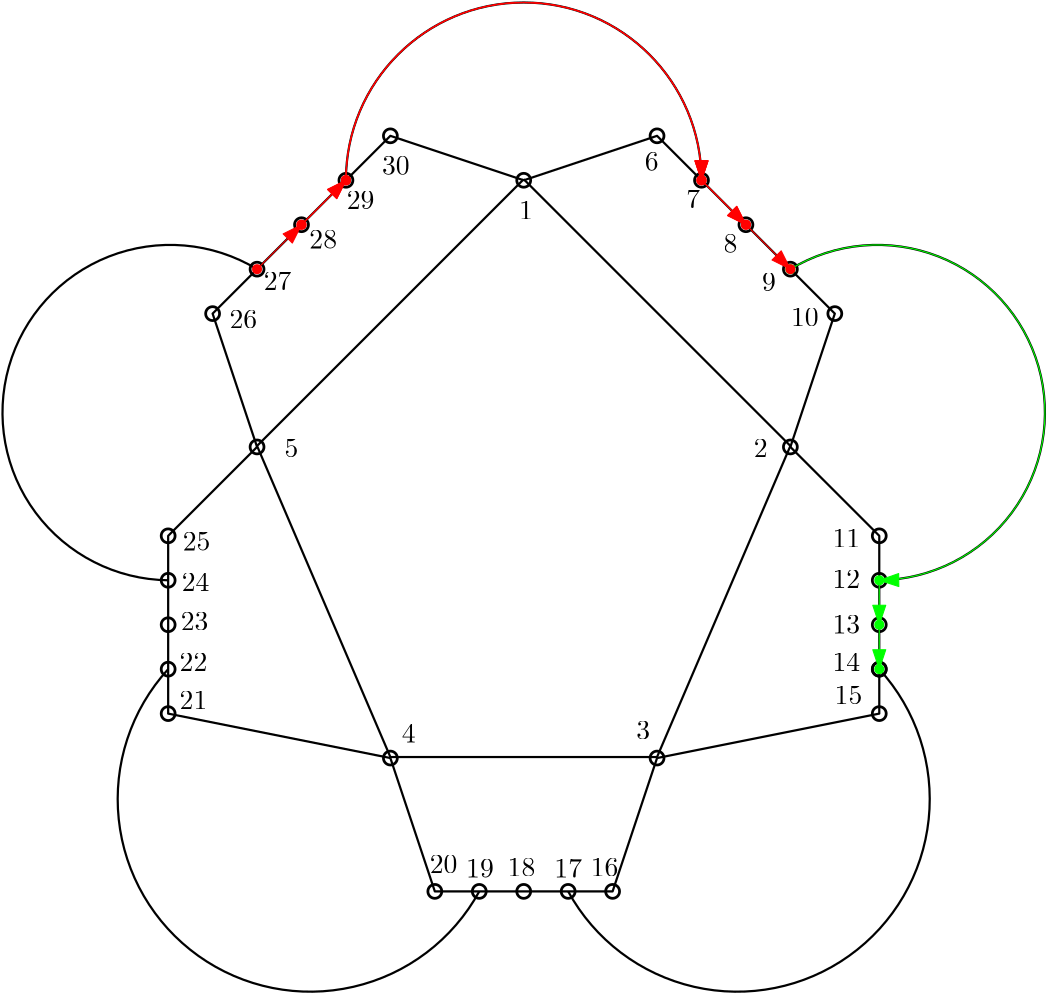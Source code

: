 <?xml version="1.0"?>
<!DOCTYPE ipe SYSTEM "ipe.dtd">
<ipe version="70107" creator="Ipe 7.1.10">
<info created="D:20170626113802" modified="D:20170628223243"/>
<ipestyle name="basic">
<symbol name="arrow/arc(spx)">
<path stroke="sym-stroke" fill="sym-stroke" pen="sym-pen">
0 0 m
-1 0.333 l
-1 -0.333 l
h
</path>
</symbol>
<symbol name="arrow/farc(spx)">
<path stroke="sym-stroke" fill="white" pen="sym-pen">
0 0 m
-1 0.333 l
-1 -0.333 l
h
</path>
</symbol>
<symbol name="arrow/ptarc(spx)">
<path stroke="sym-stroke" fill="sym-stroke" pen="sym-pen">
0 0 m
-1 0.333 l
-0.8 0 l
-1 -0.333 l
h
</path>
</symbol>
<symbol name="arrow/fptarc(spx)">
<path stroke="sym-stroke" fill="white" pen="sym-pen">
0 0 m
-1 0.333 l
-0.8 0 l
-1 -0.333 l
h
</path>
</symbol>
<symbol name="mark/circle(sx)" transformations="translations">
<path fill="sym-stroke">
0.6 0 0 0.6 0 0 e
0.4 0 0 0.4 0 0 e
</path>
</symbol>
<symbol name="mark/disk(sx)" transformations="translations">
<path fill="sym-stroke">
0.6 0 0 0.6 0 0 e
</path>
</symbol>
<symbol name="mark/fdisk(sfx)" transformations="translations">
<group>
<path fill="sym-fill">
0.5 0 0 0.5 0 0 e
</path>
<path fill="sym-stroke" fillrule="eofill">
0.6 0 0 0.6 0 0 e
0.4 0 0 0.4 0 0 e
</path>
</group>
</symbol>
<symbol name="mark/box(sx)" transformations="translations">
<path fill="sym-stroke" fillrule="eofill">
-0.6 -0.6 m
0.6 -0.6 l
0.6 0.6 l
-0.6 0.6 l
h
-0.4 -0.4 m
0.4 -0.4 l
0.4 0.4 l
-0.4 0.4 l
h
</path>
</symbol>
<symbol name="mark/square(sx)" transformations="translations">
<path fill="sym-stroke">
-0.6 -0.6 m
0.6 -0.6 l
0.6 0.6 l
-0.6 0.6 l
h
</path>
</symbol>
<symbol name="mark/fsquare(sfx)" transformations="translations">
<group>
<path fill="sym-fill">
-0.5 -0.5 m
0.5 -0.5 l
0.5 0.5 l
-0.5 0.5 l
h
</path>
<path fill="sym-stroke" fillrule="eofill">
-0.6 -0.6 m
0.6 -0.6 l
0.6 0.6 l
-0.6 0.6 l
h
-0.4 -0.4 m
0.4 -0.4 l
0.4 0.4 l
-0.4 0.4 l
h
</path>
</group>
</symbol>
<symbol name="mark/cross(sx)" transformations="translations">
<group>
<path fill="sym-stroke">
-0.43 -0.57 m
0.57 0.43 l
0.43 0.57 l
-0.57 -0.43 l
h
</path>
<path fill="sym-stroke">
-0.43 0.57 m
0.57 -0.43 l
0.43 -0.57 l
-0.57 0.43 l
h
</path>
</group>
</symbol>
<symbol name="arrow/fnormal(spx)">
<path stroke="sym-stroke" fill="white" pen="sym-pen">
0 0 m
-1 0.333 l
-1 -0.333 l
h
</path>
</symbol>
<symbol name="arrow/pointed(spx)">
<path stroke="sym-stroke" fill="sym-stroke" pen="sym-pen">
0 0 m
-1 0.333 l
-0.8 0 l
-1 -0.333 l
h
</path>
</symbol>
<symbol name="arrow/fpointed(spx)">
<path stroke="sym-stroke" fill="white" pen="sym-pen">
0 0 m
-1 0.333 l
-0.8 0 l
-1 -0.333 l
h
</path>
</symbol>
<symbol name="arrow/linear(spx)">
<path stroke="sym-stroke" pen="sym-pen">
-1 0.333 m
0 0 l
-1 -0.333 l
</path>
</symbol>
<symbol name="arrow/fdouble(spx)">
<path stroke="sym-stroke" fill="white" pen="sym-pen">
0 0 m
-1 0.333 l
-1 -0.333 l
h
-1 0 m
-2 0.333 l
-2 -0.333 l
h
</path>
</symbol>
<symbol name="arrow/double(spx)">
<path stroke="sym-stroke" fill="sym-stroke" pen="sym-pen">
0 0 m
-1 0.333 l
-1 -0.333 l
h
-1 0 m
-2 0.333 l
-2 -0.333 l
h
</path>
</symbol>
<pen name="heavier" value="0.8"/>
<pen name="fat" value="1.2"/>
<pen name="ultrafat" value="2"/>
<symbolsize name="large" value="5"/>
<symbolsize name="small" value="2"/>
<symbolsize name="tiny" value="1.1"/>
<arrowsize name="large" value="10"/>
<arrowsize name="small" value="5"/>
<arrowsize name="tiny" value="3"/>
<color name="red" value="1 0 0"/>
<color name="green" value="0 1 0"/>
<color name="blue" value="0 0 1"/>
<color name="yellow" value="1 1 0"/>
<color name="orange" value="1 0.647 0"/>
<color name="gold" value="1 0.843 0"/>
<color name="purple" value="0.627 0.125 0.941"/>
<color name="gray" value="0.745"/>
<color name="brown" value="0.647 0.165 0.165"/>
<color name="navy" value="0 0 0.502"/>
<color name="pink" value="1 0.753 0.796"/>
<color name="seagreen" value="0.18 0.545 0.341"/>
<color name="turquoise" value="0.251 0.878 0.816"/>
<color name="violet" value="0.933 0.51 0.933"/>
<color name="darkblue" value="0 0 0.545"/>
<color name="darkcyan" value="0 0.545 0.545"/>
<color name="darkgray" value="0.663"/>
<color name="darkgreen" value="0 0.392 0"/>
<color name="darkmagenta" value="0.545 0 0.545"/>
<color name="darkorange" value="1 0.549 0"/>
<color name="darkred" value="0.545 0 0"/>
<color name="lightblue" value="0.678 0.847 0.902"/>
<color name="lightcyan" value="0.878 1 1"/>
<color name="lightgray" value="0.827"/>
<color name="lightgreen" value="0.565 0.933 0.565"/>
<color name="lightyellow" value="1 1 0.878"/>
<dashstyle name="dashed" value="[4] 0"/>
<dashstyle name="dotted" value="[1 3] 0"/>
<dashstyle name="dash dotted" value="[4 2 1 2] 0"/>
<dashstyle name="dash dot dotted" value="[4 2 1 2 1 2] 0"/>
<textsize name="large" value="\large"/>
<textsize name="Large" value="\Large"/>
<textsize name="LARGE" value="\LARGE"/>
<textsize name="huge" value="\huge"/>
<textsize name="Huge" value="\Huge"/>
<textsize name="small" value="\small"/>
<textsize name="footnote" value="\footnotesize"/>
<textsize name="tiny" value="\tiny"/>
<textstyle name="center" begin="\begin{center}" end="\end{center}"/>
<textstyle name="itemize" begin="\begin{itemize}" end="\end{itemize}"/>
<textstyle name="item" begin="\begin{itemize}\item{}" end="\end{itemize}"/>
<gridsize name="4 pts" value="4"/>
<gridsize name="8 pts (~3 mm)" value="8"/>
<gridsize name="16 pts (~6 mm)" value="16"/>
<gridsize name="32 pts (~12 mm)" value="32"/>
<gridsize name="10 pts (~3.5 mm)" value="10"/>
<gridsize name="20 pts (~7 mm)" value="20"/>
<gridsize name="14 pts (~5 mm)" value="14"/>
<gridsize name="28 pts (~10 mm)" value="28"/>
<gridsize name="56 pts (~20 mm)" value="56"/>
<anglesize name="90 deg" value="90"/>
<anglesize name="60 deg" value="60"/>
<anglesize name="45 deg" value="45"/>
<anglesize name="30 deg" value="30"/>
<anglesize name="22.5 deg" value="22.5"/>
<opacity name="10%" value="0.1"/>
<opacity name="30%" value="0.3"/>
<opacity name="50%" value="0.5"/>
<opacity name="75%" value="0.75"/>
<tiling name="falling" angle="-60" step="4" width="1"/>
<tiling name="rising" angle="30" step="4" width="1"/>
</ipestyle>
<page>
<layer name="alpha"/>
<layer name="beta"/>
<layer name="0"/>
<layer name="1"/>
<layer name="2"/>
<layer name="3"/>
<view layers="alpha beta 0 1 2 3" active="3"/>
<use layer="alpha" name="mark/circle(sx)" pos="256 704" size="large" stroke="black"/>
<use name="mark/circle(sx)" pos="160 608" size="large" stroke="black"/>
<use name="mark/circle(sx)" pos="352 608" size="large" stroke="black"/>
<use name="mark/circle(sx)" pos="304 496" size="large" stroke="black"/>
<use name="mark/circle(sx)" pos="208 496" size="large" stroke="black"/>
<path matrix="1 0 0 1 0 0.373673" stroke="black" pen="heavier">
256 704 m
160 608 l
208 496 l
304 496 l
352 608 l
256 704 l
</path>
<use name="mark/circle(sx)" pos="144 656" size="large" stroke="black"/>
<use name="mark/circle(sx)" pos="160 672" size="large" stroke="black"/>
<use name="mark/circle(sx)" pos="176 688" size="large" stroke="black"/>
<use name="mark/circle(sx)" pos="192 704" size="large" stroke="black"/>
<use name="mark/circle(sx)" pos="208 720" size="large" stroke="black"/>
<use matrix="1 0 0 1 16 0" name="mark/circle(sx)" pos="288 720" size="large" stroke="black"/>
<use matrix="1 0 0 1 16 0" name="mark/circle(sx)" pos="304 704" size="large" stroke="black"/>
<use matrix="1 0 0 1 16 0" name="mark/circle(sx)" pos="320 688" size="large" stroke="black"/>
<use matrix="1 0 0 1 16 0" name="mark/circle(sx)" pos="336 672" size="large" stroke="black"/>
<use matrix="1 0 0 1 16 0" name="mark/circle(sx)" pos="352 656" size="large" stroke="black"/>
<use name="mark/circle(sx)" pos="384 576" size="large" stroke="black"/>
<use name="mark/circle(sx)" pos="384 560" size="large" stroke="black"/>
<use name="mark/circle(sx)" pos="384 544" size="large" stroke="black"/>
<use name="mark/circle(sx)" pos="384 528" size="large" stroke="black"/>
<use name="mark/circle(sx)" pos="384 528" size="large" stroke="black"/>
<use name="mark/circle(sx)" pos="128 576" size="large" stroke="black"/>
<use name="mark/circle(sx)" pos="128 560" size="large" stroke="black"/>
<use name="mark/circle(sx)" pos="128 544" size="large" stroke="black"/>
<use name="mark/circle(sx)" pos="128 528" size="large" stroke="black"/>
<use name="mark/circle(sx)" pos="128 512" size="large" stroke="black"/>
<use name="mark/circle(sx)" pos="224 448" size="large" stroke="black"/>
<use name="mark/circle(sx)" pos="240 448" size="large" stroke="black"/>
<use name="mark/circle(sx)" pos="256 448" size="large" stroke="black"/>
<use name="mark/circle(sx)" pos="272 448" size="large" stroke="black"/>
<use name="mark/circle(sx)" pos="288 448" size="large" stroke="black"/>
<use name="mark/circle(sx)" pos="384 512" size="large" stroke="black"/>
<path stroke="black" pen="heavier">
256 704 m
208 720 l
192 704 l
176 688 l
160 672 l
144 656 l
160 608 l
</path>
<path stroke="black" pen="heavier">
352 608 m
384 576 l
384 560 l
384 544 l
384 528 l
384 512 l
304 496 l
</path>
<path stroke="black" pen="heavier">
304 496 m
288 448 l
272 448 l
256 448 l
240 448 l
224 448 l
208 496 l
</path>
<path stroke="black" pen="heavier">
208 496 m
128 512 l
128 528 l
128 544 l
128 560 l
128 576 l
160 608 l
</path>
<path stroke="black" pen="heavier">
128 560 m
60.368 0 0 -60.368 128.727 620.364 160 672 a
</path>
<path stroke="black" pen="heavier">
256 704 m
304 720 l
320 704 l
336 688 l
352 672 l
368 656 l
352 608 l
</path>
<path stroke="black" pen="heavier">
192 704 m
64 0 0 -64 256 704 320 704 a
</path>
<path stroke="black" pen="heavier">
384 560 m
60.368 0 0 60.368 383.273 620.364 352 672 a
</path>
<path stroke="black" pen="heavier">
384 528 m
69.3223 0 0 -69.3223 332.848 481.212 272 448 a
</path>
<path stroke="black" pen="heavier">
128 528 m
69.3223 0 0 69.3223 179.152 481.212 240 448 a
</path>
<text layer="beta" transformations="translations" pos="254.318 689.902" stroke="black" type="label" width="4.981" height="6.42" depth="0" valign="baseline">1</text>
<text matrix="1 0 0 1 -1.12102 -3.36306" transformations="translations" pos="339.89 607.694" stroke="black" type="label" width="4.981" height="6.42" depth="0" valign="baseline">2</text>
<text matrix="1 0 0 1 4.85775 -4.1104" transformations="translations" pos="291.686 506.803" stroke="black" type="label" width="4.981" height="6.42" depth="0" valign="baseline">3</text>
<text matrix="1 0 0 1 -1.12102 -4.48408" transformations="translations" pos="213.214 506.055" stroke="black" type="label" width="4.981" height="6.42" depth="0" valign="baseline">4</text>
<text matrix="1 0 0 1 -9.34182 -3.73673" transformations="translations" pos="179.21 608.068" stroke="black" type="label" width="4.981" height="6.42" depth="0" valign="baseline">5</text>
<text matrix="1 0 0 1 2.24204 1.12102" transformations="translations" pos="297.291 706.344" stroke="black" type="label" width="4.981" height="6.42" depth="0" valign="baseline">6</text>
<text transformations="translations" pos="314.48 694.013" stroke="black" type="label" width="4.981" height="6.42" depth="0" valign="baseline">7</text>
<text transformations="translations" pos="327.932 677.945" stroke="black" type="label" width="4.981" height="6.42" depth="0" valign="baseline">8</text>
<text matrix="1 0 0 1 -1.86836 -2.24204" transformations="translations" pos="343.626 666.361" stroke="black" type="label" width="4.981" height="6.42" depth="0" valign="baseline">9</text>
<text matrix="1 0 0 1 -1.86836 2.61571" transformations="translations" pos="354.089 648.798" stroke="black" type="label" width="9.963" height="6.42" depth="0" valign="baseline">10</text>
<text matrix="1 0 0 1 0 -4.85775" transformations="translations" pos="367.168 576.679" stroke="black" type="label" width="9.963" height="6.42" depth="0" valign="baseline">11</text>
<text matrix="1 0 0 1 -4.85775 -0.747346" transformations="translations" pos="372.025 557.996" stroke="black" type="label" width="9.963" height="6.42" depth="0" valign="baseline">12</text>
<text matrix="1 0 0 1 -1.86836 -4.1104" transformations="translations" pos="369.036 544.917" stroke="black" type="label" width="9.963" height="6.42" depth="0" valign="baseline">13</text>
<text matrix="1 0 0 1 -2.98938 -2.98938" transformations="translations" pos="370.157 530.344" stroke="black" type="label" width="9.963" height="6.42" depth="0" valign="baseline">14</text>
<text matrix="1 0 0 1 -3.36306 -2.98938" transformations="translations" pos="371.278 518.386" stroke="black" type="label" width="9.963" height="6.42" depth="0" valign="baseline">15</text>
<text matrix="1 0 0 1 -4.85775 -5.60509" transformations="translations" pos="284.96 458.972" stroke="black" type="label" width="9.963" height="6.42" depth="0" valign="baseline">16</text>
<text matrix="1 0 0 1 -2.61571 -7.09979" transformations="translations" pos="269.639 460.094" stroke="black" type="label" width="9.963" height="6.42" depth="0" valign="baseline">17</text>
<text matrix="1 0 0 1 -5.23142 -4.48408" transformations="translations" pos="255.439 457.851" stroke="black" type="label" width="9.963" height="6.42" depth="0" valign="baseline">18</text>
<text matrix="1 0 0 1 -4.1104 -8.59448" transformations="translations" pos="239.372 461.588" stroke="black" type="label" width="9.963" height="6.42" depth="0" valign="baseline">19</text>
<text matrix="1 0 0 1 -5.23142 -4.48408" transformations="translations" pos="227.414 458.972" stroke="black" type="label" width="9.963" height="6.42" depth="0" valign="baseline">20</text>
<text matrix="1 0 0 1 -5.97877 -2.98938" transformations="translations" pos="138.106 516.518" stroke="black" type="label" width="9.963" height="6.42" depth="0" valign="baseline">21</text>
<text matrix="1 0 0 1 -9.7155 -4.85775" transformations="translations" pos="141.843 532.212" stroke="black" type="label" width="9.963" height="6.42" depth="0" valign="baseline">22</text>
<text matrix="1 0 0 1 -5.23142 -7.09979" transformations="translations" pos="137.733 549.028" stroke="black" type="label" width="9.963" height="6.42" depth="0" valign="baseline">23</text>
<text matrix="1 0 0 1 -9.7155 -8.2208" transformations="translations" pos="142.59 564.348" stroke="black" type="label" width="9.963" height="6.42" depth="0" valign="baseline">24</text>
<text matrix="1 0 0 1 -12.3312 -4.85775" transformations="translations" pos="145.58 575.558" stroke="black" type="label" width="9.963" height="6.42" depth="0" valign="baseline">25</text>
<text matrix="1 0 0 1 -10.4628 5.23142" transformations="translations" pos="160.527 645.435" stroke="black" type="label" width="9.963" height="6.42" depth="0" valign="baseline">26</text>
<text matrix="1 0 0 1 -9.34182 1.12102" transformations="translations" pos="171.737 663.372" stroke="black" type="label" width="9.963" height="6.42" depth="0" valign="baseline">27</text>
<text matrix="1 0 0 1 -6.72611 -0.373673" transformations="translations" pos="185.563 679.813" stroke="black" type="label" width="9.963" height="6.42" depth="0" valign="baseline">28</text>
<text matrix="1 0 0 1 -8.96815 0.747346" transformations="translations" pos="201.257 692.892" stroke="black" type="label" width="9.963" height="6.42" depth="0" valign="baseline">29</text>
<text matrix="1 0 0 1 -10.0892 2.24204" transformations="translations" pos="215.083 703.728" stroke="black" type="label" width="13.284" height="6.42" depth="0" valign="baseline">30
</text>
<use layer="0" name="mark/disk(sx)" pos="192 704" size="normal" stroke="red"/>
<use name="mark/disk(sx)" pos="176 688" size="normal" stroke="red"/>
<use name="mark/disk(sx)" pos="160 672" size="normal" stroke="red"/>
<use name="mark/disk(sx)" pos="352 672" size="normal" stroke="green"/>
<path stroke="red" arrow="normal/normal">
160 672 m
176 688 l
</path>
<path stroke="red" arrow="normal/normal">
176 688 m
192 704 l
</path>
<path stroke="red" arrow="normal/normal">
192 704 m
64 0 0 -64 256 704 320 704 a
</path>
<use layer="1" name="mark/disk(sx)" pos="176 688" size="normal" stroke="red"/>
<use name="mark/disk(sx)" pos="192 704" size="normal" stroke="red"/>
<use name="mark/disk(sx)" pos="320 704" size="normal" stroke="red"/>
<use name="mark/disk(sx)" pos="384 560" size="normal" stroke="green"/>
<path stroke="red" arrow="normal/normal">
176 688 m
192 704 l
</path>
<path stroke="red" arrow="normal/normal">
320 704 m
336 688 l
</path>
<path stroke="red" arrow="normal/normal">
192 704 m
64 0 0 -64 256 704 320 704 a
</path>
<path layer="0" stroke="green" arrow="normal/normal">
352 672 m
60.368 0 0 -60.368 383.273 620.364 384 560 a
</path>
<path layer="1" stroke="green" arrow="normal/normal">
384 560 m
384 544 l
</path>
<use layer="2" name="mark/disk(sx)" pos="192 704" size="normal" stroke="red"/>
<use name="mark/disk(sx)" pos="320 704" size="normal" stroke="red"/>
<use name="mark/disk(sx)" pos="336 688" size="normal" stroke="red"/>
<use name="mark/disk(sx)" pos="384 544" size="normal" stroke="green"/>
<path stroke="red" arrow="normal/normal">
320 704 m
336 688 l
</path>
<path stroke="red" arrow="normal/normal">
336 688 m
352 672 l
</path>
<path stroke="red" arrow="normal/normal">
192 704 m
64 0 0 -64 256 704 320 704 a
</path>
<path stroke="green" arrow="normal/normal">
384 544 m
384 528 l
</path>
<use layer="3" name="mark/disk(sx)" pos="320 704" size="normal" stroke="red"/>
<use name="mark/disk(sx)" pos="336 688" size="normal" stroke="red"/>
<use name="mark/disk(sx)" pos="352 672" size="normal" stroke="red"/>
<use name="mark/disk(sx)" pos="384 528" size="normal" stroke="green"/>
</page>
</ipe>
